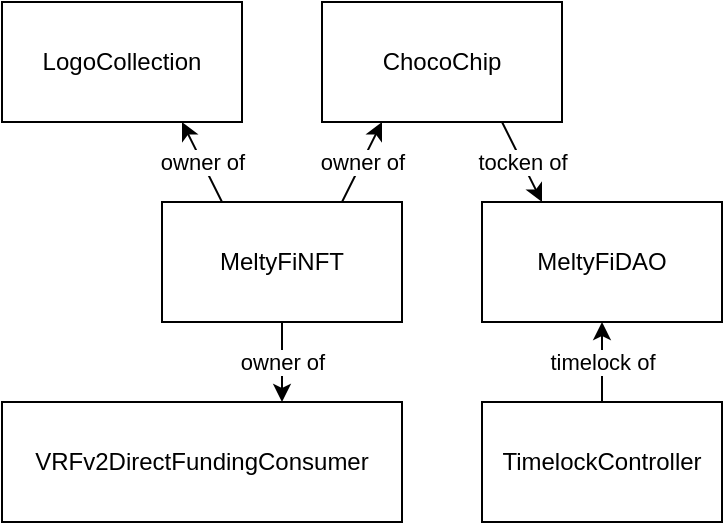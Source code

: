 <mxfile version="20.8.4" type="device"><diagram id="OB4NSZPQYKNOuNBVgLlv" name="Page-1"><mxGraphModel dx="1674" dy="630" grid="1" gridSize="10" guides="1" tooltips="1" connect="1" arrows="1" fold="1" page="1" pageScale="1" pageWidth="827" pageHeight="1169" math="0" shadow="0"><root><mxCell id="0"/><mxCell id="1" parent="0"/><mxCell id="qpHwgPzAU34_pJZiQboh-1" value="MeltyFiNFT" style="rounded=0;whiteSpace=wrap;html=1;fillColor=none;" parent="1" vertex="1"><mxGeometry x="240" y="220" width="120" height="60" as="geometry"/></mxCell><mxCell id="qpHwgPzAU34_pJZiQboh-3" value="ChocoChip" style="rounded=0;whiteSpace=wrap;html=1;fillColor=none;" parent="1" vertex="1"><mxGeometry x="320" y="120" width="120" height="60" as="geometry"/></mxCell><mxCell id="qpHwgPzAU34_pJZiQboh-4" value="LogoCollection" style="rounded=0;whiteSpace=wrap;html=1;fillColor=none;" parent="1" vertex="1"><mxGeometry x="160" y="120" width="120" height="60" as="geometry"/></mxCell><mxCell id="qpHwgPzAU34_pJZiQboh-5" value="TimelockController" style="rounded=0;whiteSpace=wrap;html=1;fillColor=none;" parent="1" vertex="1"><mxGeometry x="400" y="320" width="120" height="60" as="geometry"/></mxCell><mxCell id="qpHwgPzAU34_pJZiQboh-6" value="VRFv2DirectFundingConsumer" style="rounded=0;whiteSpace=wrap;html=1;fillColor=none;" parent="1" vertex="1"><mxGeometry x="160" y="320" width="200" height="60" as="geometry"/></mxCell><mxCell id="qpHwgPzAU34_pJZiQboh-7" value="MeltyFiDAO" style="rounded=0;whiteSpace=wrap;html=1;fillColor=none;" parent="1" vertex="1"><mxGeometry x="400" y="220" width="120" height="60" as="geometry"/></mxCell><mxCell id="qpHwgPzAU34_pJZiQboh-41" value="" style="endArrow=classic;html=1;rounded=0;exitX=0.25;exitY=0;exitDx=0;exitDy=0;entryX=0.75;entryY=1;entryDx=0;entryDy=0;" parent="1" source="qpHwgPzAU34_pJZiQboh-1" target="qpHwgPzAU34_pJZiQboh-4" edge="1"><mxGeometry relative="1" as="geometry"><mxPoint x="260" y="330" as="sourcePoint"/><mxPoint x="360" y="330" as="targetPoint"/><Array as="points"/></mxGeometry></mxCell><mxCell id="qpHwgPzAU34_pJZiQboh-42" value="owner of" style="edgeLabel;resizable=0;html=1;align=center;verticalAlign=middle;fillColor=none;" parent="qpHwgPzAU34_pJZiQboh-41" connectable="0" vertex="1"><mxGeometry relative="1" as="geometry"/></mxCell><mxCell id="qpHwgPzAU34_pJZiQboh-45" value="" style="endArrow=classic;html=1;rounded=0;exitX=0.5;exitY=1;exitDx=0;exitDy=0;" parent="1" source="qpHwgPzAU34_pJZiQboh-1" edge="1"><mxGeometry relative="1" as="geometry"><mxPoint x="260" y="330" as="sourcePoint"/><mxPoint x="300" y="320" as="targetPoint"/><Array as="points"/></mxGeometry></mxCell><mxCell id="qpHwgPzAU34_pJZiQboh-46" value="owner of" style="edgeLabel;resizable=0;html=1;align=center;verticalAlign=middle;fillColor=none;" parent="qpHwgPzAU34_pJZiQboh-45" connectable="0" vertex="1"><mxGeometry relative="1" as="geometry"/></mxCell><mxCell id="qpHwgPzAU34_pJZiQboh-48" value="" style="endArrow=classic;html=1;rounded=0;exitX=0.75;exitY=0;exitDx=0;exitDy=0;entryX=0.25;entryY=1;entryDx=0;entryDy=0;" parent="1" source="qpHwgPzAU34_pJZiQboh-1" target="qpHwgPzAU34_pJZiQboh-3" edge="1"><mxGeometry relative="1" as="geometry"><mxPoint x="340" y="160" as="sourcePoint"/><mxPoint x="440" y="160" as="targetPoint"/><Array as="points"/></mxGeometry></mxCell><mxCell id="qpHwgPzAU34_pJZiQboh-49" value="owner of" style="edgeLabel;resizable=0;html=1;align=center;verticalAlign=middle;fillColor=none;" parent="qpHwgPzAU34_pJZiQboh-48" connectable="0" vertex="1"><mxGeometry relative="1" as="geometry"/></mxCell><mxCell id="qpHwgPzAU34_pJZiQboh-50" value="" style="endArrow=classic;html=1;rounded=0;exitX=0.75;exitY=1;exitDx=0;exitDy=0;entryX=0.25;entryY=0;entryDx=0;entryDy=0;" parent="1" source="qpHwgPzAU34_pJZiQboh-3" target="qpHwgPzAU34_pJZiQboh-7" edge="1"><mxGeometry relative="1" as="geometry"><mxPoint x="340" y="250" as="sourcePoint"/><mxPoint x="440" y="250" as="targetPoint"/></mxGeometry></mxCell><mxCell id="qpHwgPzAU34_pJZiQboh-51" value="tocken of" style="edgeLabel;resizable=0;html=1;align=center;verticalAlign=middle;fillColor=none;" parent="qpHwgPzAU34_pJZiQboh-50" connectable="0" vertex="1"><mxGeometry relative="1" as="geometry"/></mxCell><mxCell id="qpHwgPzAU34_pJZiQboh-53" value="" style="endArrow=classic;html=1;rounded=0;exitX=0.5;exitY=0;exitDx=0;exitDy=0;entryX=0.5;entryY=1;entryDx=0;entryDy=0;" parent="1" source="qpHwgPzAU34_pJZiQboh-5" target="qpHwgPzAU34_pJZiQboh-7" edge="1"><mxGeometry relative="1" as="geometry"><mxPoint x="340" y="280" as="sourcePoint"/><mxPoint x="440" y="280" as="targetPoint"/></mxGeometry></mxCell><mxCell id="qpHwgPzAU34_pJZiQboh-54" value="timelock of" style="edgeLabel;resizable=0;html=1;align=center;verticalAlign=middle;fillColor=none;" parent="qpHwgPzAU34_pJZiQboh-53" connectable="0" vertex="1"><mxGeometry relative="1" as="geometry"/></mxCell></root></mxGraphModel></diagram></mxfile>